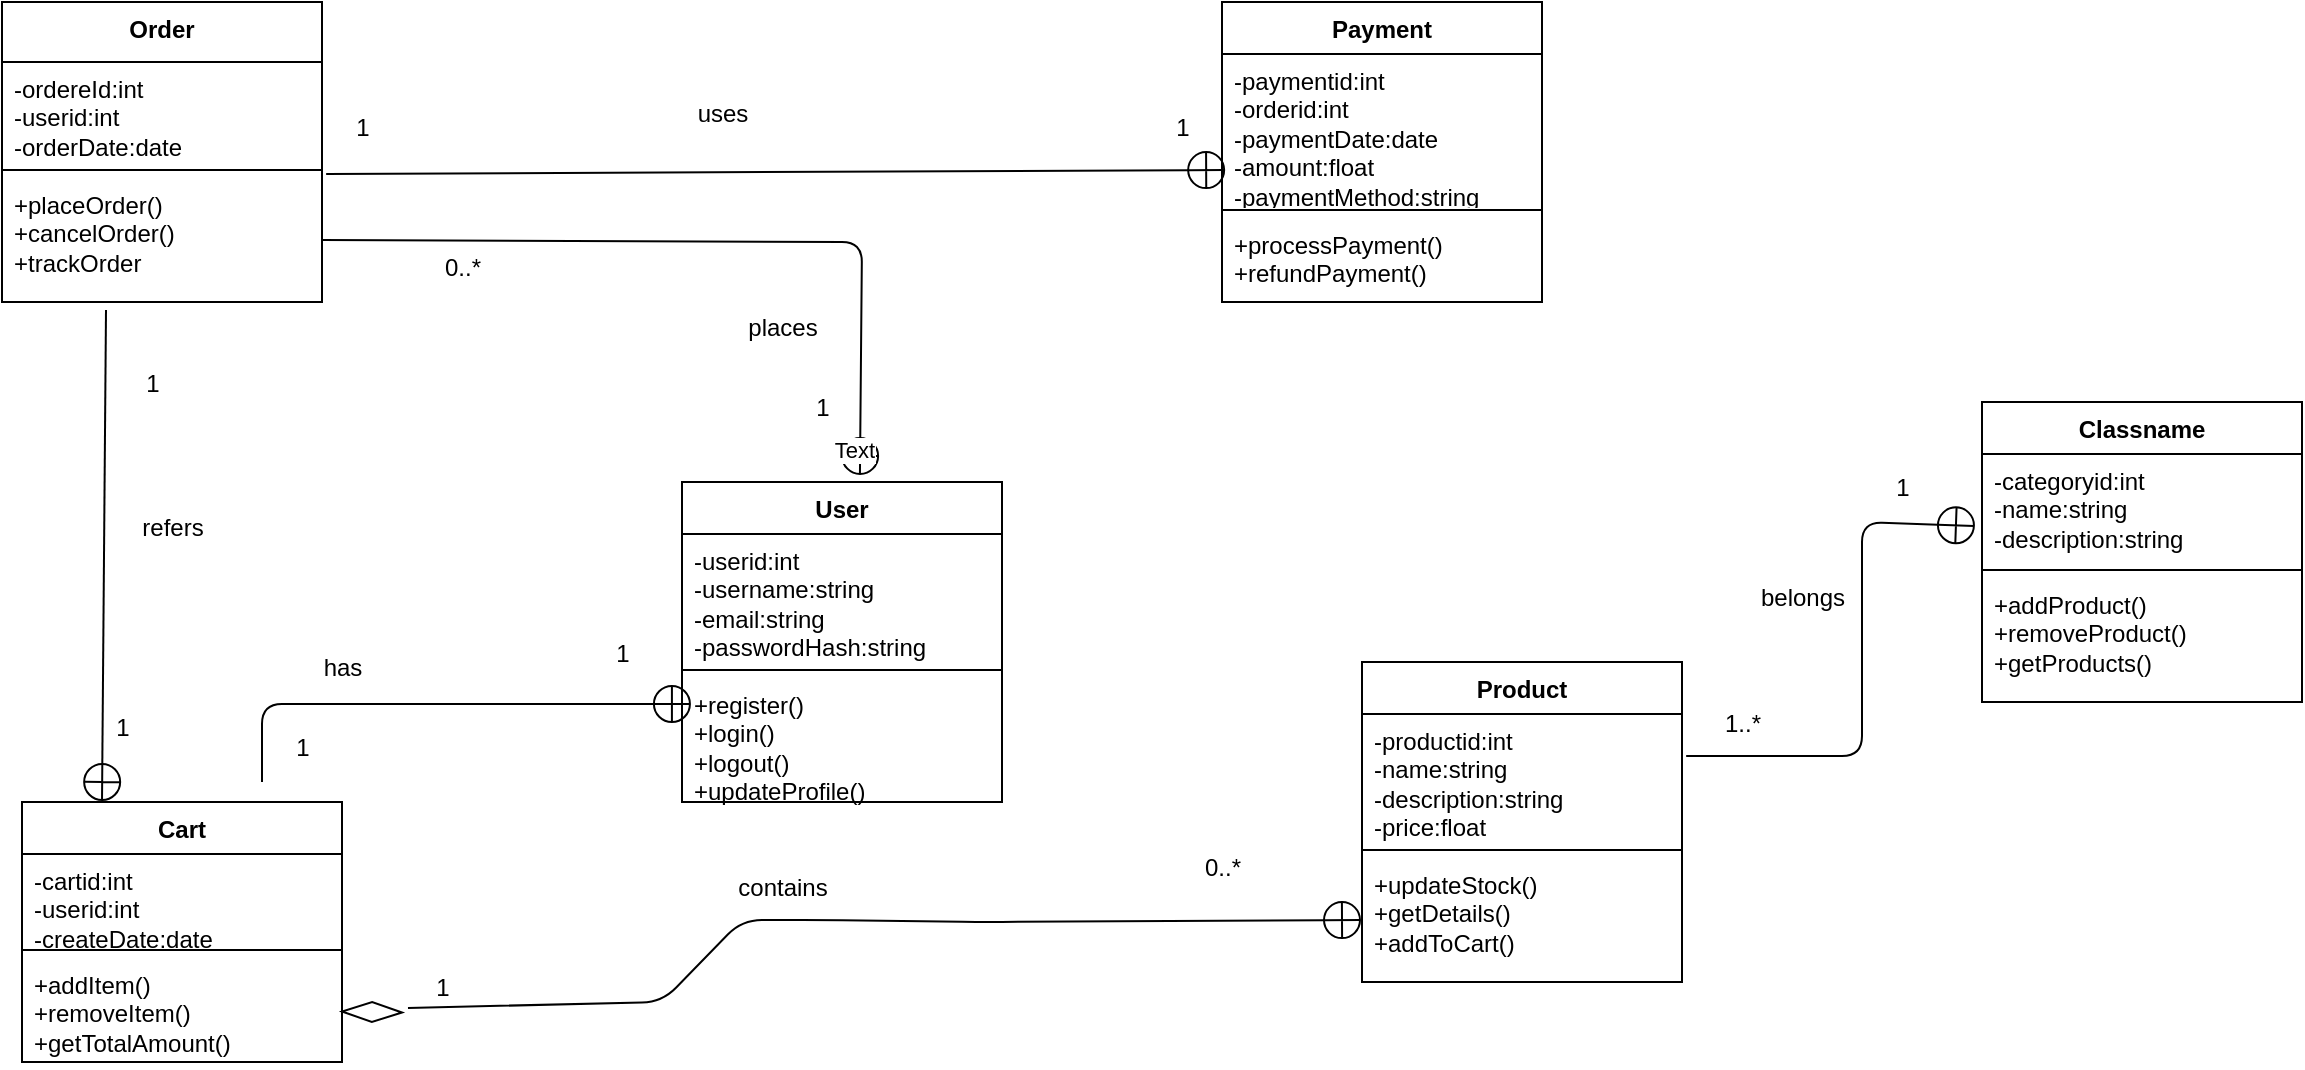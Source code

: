 <mxfile>
    <diagram id="jwoxM6EC3IYtQ2AfiY4R" name="Page-1">
        <mxGraphModel dx="880" dy="418" grid="1" gridSize="10" guides="1" tooltips="1" connect="1" arrows="1" fold="1" page="1" pageScale="1" pageWidth="827" pageHeight="1169" math="0" shadow="0">
            <root>
                <mxCell id="0"/>
                <mxCell id="1" parent="0"/>
                <mxCell id="2" value="Order" style="swimlane;fontStyle=1;align=center;verticalAlign=top;childLayout=stackLayout;horizontal=1;startSize=30;horizontalStack=0;resizeParent=1;resizeParentMax=0;resizeLast=0;collapsible=1;marginBottom=0;whiteSpace=wrap;html=1;" parent="1" vertex="1">
                    <mxGeometry x="70" y="60" width="160" height="150" as="geometry"/>
                </mxCell>
                <mxCell id="3" value="-ordereId:int&lt;div&gt;-userid:int&lt;/div&gt;&lt;div&gt;-orderDate:date&lt;/div&gt;&lt;div&gt;&lt;br&gt;&lt;/div&gt;" style="text;strokeColor=none;fillColor=none;align=left;verticalAlign=top;spacingLeft=4;spacingRight=4;overflow=hidden;rotatable=0;points=[[0,0.5],[1,0.5]];portConstraint=eastwest;whiteSpace=wrap;html=1;" parent="2" vertex="1">
                    <mxGeometry y="30" width="160" height="50" as="geometry"/>
                </mxCell>
                <mxCell id="4" value="" style="line;strokeWidth=1;fillColor=none;align=left;verticalAlign=middle;spacingTop=-1;spacingLeft=3;spacingRight=3;rotatable=0;labelPosition=right;points=[];portConstraint=eastwest;strokeColor=inherit;" parent="2" vertex="1">
                    <mxGeometry y="80" width="160" height="8" as="geometry"/>
                </mxCell>
                <mxCell id="5" value="+placeOrder()&lt;div&gt;+cancelOrder()&lt;/div&gt;&lt;div&gt;+trackOrder&lt;/div&gt;" style="text;strokeColor=none;fillColor=none;align=left;verticalAlign=top;spacingLeft=4;spacingRight=4;overflow=hidden;rotatable=0;points=[[0,0.5],[1,0.5]];portConstraint=eastwest;whiteSpace=wrap;html=1;" parent="2" vertex="1">
                    <mxGeometry y="88" width="160" height="62" as="geometry"/>
                </mxCell>
                <mxCell id="6" value="Payment" style="swimlane;fontStyle=1;align=center;verticalAlign=top;childLayout=stackLayout;horizontal=1;startSize=26;horizontalStack=0;resizeParent=1;resizeParentMax=0;resizeLast=0;collapsible=1;marginBottom=0;whiteSpace=wrap;html=1;" parent="1" vertex="1">
                    <mxGeometry x="680" y="60" width="160" height="150" as="geometry"/>
                </mxCell>
                <mxCell id="7" value="-paymentid:int&lt;div&gt;-orderid:int&lt;/div&gt;&lt;div&gt;-paymentDate:date&lt;/div&gt;&lt;div&gt;-amount:float&lt;/div&gt;&lt;div&gt;-paymentMethod:string&lt;/div&gt;" style="text;strokeColor=none;fillColor=none;align=left;verticalAlign=top;spacingLeft=4;spacingRight=4;overflow=hidden;rotatable=0;points=[[0,0.5],[1,0.5]];portConstraint=eastwest;whiteSpace=wrap;html=1;" parent="6" vertex="1">
                    <mxGeometry y="26" width="160" height="74" as="geometry"/>
                </mxCell>
                <mxCell id="8" value="" style="line;strokeWidth=1;fillColor=none;align=left;verticalAlign=middle;spacingTop=-1;spacingLeft=3;spacingRight=3;rotatable=0;labelPosition=right;points=[];portConstraint=eastwest;strokeColor=inherit;" parent="6" vertex="1">
                    <mxGeometry y="100" width="160" height="8" as="geometry"/>
                </mxCell>
                <mxCell id="9" value="+processPayment()&lt;div&gt;+refundPayment()&lt;/div&gt;" style="text;strokeColor=none;fillColor=none;align=left;verticalAlign=top;spacingLeft=4;spacingRight=4;overflow=hidden;rotatable=0;points=[[0,0.5],[1,0.5]];portConstraint=eastwest;whiteSpace=wrap;html=1;" parent="6" vertex="1">
                    <mxGeometry y="108" width="160" height="42" as="geometry"/>
                </mxCell>
                <mxCell id="10" value="" style="endArrow=circlePlus;startArrow=none;endFill=0;startFill=0;endSize=8;html=1;labelBackgroundColor=none;exitX=1.013;exitY=-0.032;exitDx=0;exitDy=0;exitPerimeter=0;entryX=0.013;entryY=0.784;entryDx=0;entryDy=0;entryPerimeter=0;" parent="1" source="5" target="7" edge="1">
                    <mxGeometry width="160" relative="1" as="geometry">
                        <mxPoint x="360" y="190" as="sourcePoint"/>
                        <mxPoint x="520" y="190" as="targetPoint"/>
                    </mxGeometry>
                </mxCell>
                <mxCell id="11" value="1" style="text;html=1;align=center;verticalAlign=middle;resizable=0;points=[];autosize=1;strokeColor=none;fillColor=none;" parent="1" vertex="1">
                    <mxGeometry x="235" y="108" width="30" height="30" as="geometry"/>
                </mxCell>
                <mxCell id="12" value="1" style="text;html=1;align=center;verticalAlign=middle;resizable=0;points=[];autosize=1;strokeColor=none;fillColor=none;" parent="1" vertex="1">
                    <mxGeometry x="645" y="108" width="30" height="30" as="geometry"/>
                </mxCell>
                <mxCell id="13" value="User" style="swimlane;fontStyle=1;align=center;verticalAlign=top;childLayout=stackLayout;horizontal=1;startSize=26;horizontalStack=0;resizeParent=1;resizeParentMax=0;resizeLast=0;collapsible=1;marginBottom=0;whiteSpace=wrap;html=1;" parent="1" vertex="1">
                    <mxGeometry x="410" y="300" width="160" height="160" as="geometry"/>
                </mxCell>
                <mxCell id="14" value="-userid:int&lt;div&gt;-username:string&lt;/div&gt;&lt;div&gt;-email:string&lt;/div&gt;&lt;div&gt;-passwordHash:string&lt;/div&gt;" style="text;strokeColor=none;fillColor=none;align=left;verticalAlign=top;spacingLeft=4;spacingRight=4;overflow=hidden;rotatable=0;points=[[0,0.5],[1,0.5]];portConstraint=eastwest;whiteSpace=wrap;html=1;" parent="13" vertex="1">
                    <mxGeometry y="26" width="160" height="64" as="geometry"/>
                </mxCell>
                <mxCell id="15" value="" style="line;strokeWidth=1;fillColor=none;align=left;verticalAlign=middle;spacingTop=-1;spacingLeft=3;spacingRight=3;rotatable=0;labelPosition=right;points=[];portConstraint=eastwest;strokeColor=inherit;" parent="13" vertex="1">
                    <mxGeometry y="90" width="160" height="8" as="geometry"/>
                </mxCell>
                <mxCell id="16" value="+register()&lt;div&gt;+login()&lt;/div&gt;&lt;div&gt;+logout()&lt;/div&gt;&lt;div&gt;+updateProfile()&lt;/div&gt;" style="text;strokeColor=none;fillColor=none;align=left;verticalAlign=top;spacingLeft=4;spacingRight=4;overflow=hidden;rotatable=0;points=[[0,0.5],[1,0.5]];portConstraint=eastwest;whiteSpace=wrap;html=1;" parent="13" vertex="1">
                    <mxGeometry y="98" width="160" height="62" as="geometry"/>
                </mxCell>
                <mxCell id="18" value="" style="endArrow=circlePlus;startArrow=none;endFill=0;startFill=0;endSize=8;html=1;labelBackgroundColor=none;entryX=0.556;entryY=-0.019;entryDx=0;entryDy=0;entryPerimeter=0;exitX=1;exitY=0.5;exitDx=0;exitDy=0;" parent="1" source="5" target="13" edge="1">
                    <mxGeometry width="160" relative="1" as="geometry">
                        <mxPoint x="200" y="280" as="sourcePoint"/>
                        <mxPoint x="360" y="280" as="targetPoint"/>
                        <Array as="points">
                            <mxPoint x="500" y="180"/>
                        </Array>
                    </mxGeometry>
                </mxCell>
                <mxCell id="19" value="Text" style="edgeLabel;html=1;align=center;verticalAlign=middle;resizable=0;points=[];" parent="18" vertex="1" connectable="0">
                    <mxGeometry x="0.933" y="-3" relative="1" as="geometry">
                        <mxPoint as="offset"/>
                    </mxGeometry>
                </mxCell>
                <mxCell id="20" value="0..*" style="text;html=1;align=center;verticalAlign=middle;resizable=0;points=[];autosize=1;strokeColor=none;fillColor=none;" parent="1" vertex="1">
                    <mxGeometry x="280" y="178" width="40" height="30" as="geometry"/>
                </mxCell>
                <mxCell id="21" value="places" style="text;html=1;align=center;verticalAlign=middle;resizable=0;points=[];autosize=1;strokeColor=none;fillColor=none;" parent="1" vertex="1">
                    <mxGeometry x="430" y="208" width="60" height="30" as="geometry"/>
                </mxCell>
                <mxCell id="22" value="1" style="text;html=1;align=center;verticalAlign=middle;resizable=0;points=[];autosize=1;strokeColor=none;fillColor=none;" parent="1" vertex="1">
                    <mxGeometry x="465" y="248" width="30" height="30" as="geometry"/>
                </mxCell>
                <mxCell id="23" value="Cart" style="swimlane;fontStyle=1;align=center;verticalAlign=top;childLayout=stackLayout;horizontal=1;startSize=26;horizontalStack=0;resizeParent=1;resizeParentMax=0;resizeLast=0;collapsible=1;marginBottom=0;whiteSpace=wrap;html=1;" parent="1" vertex="1">
                    <mxGeometry x="80" y="460" width="160" height="130" as="geometry"/>
                </mxCell>
                <mxCell id="24" value="-cartid:int&lt;div&gt;-userid:int&lt;/div&gt;&lt;div&gt;-createDate:date&lt;/div&gt;" style="text;strokeColor=none;fillColor=none;align=left;verticalAlign=top;spacingLeft=4;spacingRight=4;overflow=hidden;rotatable=0;points=[[0,0.5],[1,0.5]];portConstraint=eastwest;whiteSpace=wrap;html=1;" parent="23" vertex="1">
                    <mxGeometry y="26" width="160" height="44" as="geometry"/>
                </mxCell>
                <mxCell id="25" value="" style="line;strokeWidth=1;fillColor=none;align=left;verticalAlign=middle;spacingTop=-1;spacingLeft=3;spacingRight=3;rotatable=0;labelPosition=right;points=[];portConstraint=eastwest;strokeColor=inherit;" parent="23" vertex="1">
                    <mxGeometry y="70" width="160" height="8" as="geometry"/>
                </mxCell>
                <mxCell id="26" value="+addItem()&lt;div&gt;+removeItem()&lt;/div&gt;&lt;div&gt;+getTotalAmount()&lt;/div&gt;" style="text;strokeColor=none;fillColor=none;align=left;verticalAlign=top;spacingLeft=4;spacingRight=4;overflow=hidden;rotatable=0;points=[[0,0.5],[1,0.5]];portConstraint=eastwest;whiteSpace=wrap;html=1;" parent="23" vertex="1">
                    <mxGeometry y="78" width="160" height="52" as="geometry"/>
                </mxCell>
                <mxCell id="30" value="" style="endArrow=circlePlus;startArrow=none;endFill=0;startFill=0;endSize=8;html=1;labelBackgroundColor=none;entryX=0.031;entryY=0.21;entryDx=0;entryDy=0;entryPerimeter=0;" parent="1" target="16" edge="1">
                    <mxGeometry width="160" relative="1" as="geometry">
                        <mxPoint x="200" y="450" as="sourcePoint"/>
                        <mxPoint x="350" y="380" as="targetPoint"/>
                        <Array as="points">
                            <mxPoint x="200" y="411"/>
                        </Array>
                    </mxGeometry>
                </mxCell>
                <mxCell id="31" value="" style="endArrow=circlePlus;startArrow=none;endFill=0;startFill=0;endSize=8;html=1;labelBackgroundColor=none;exitX=0.325;exitY=1.065;exitDx=0;exitDy=0;exitPerimeter=0;entryX=0.25;entryY=0;entryDx=0;entryDy=0;" parent="1" source="5" target="23" edge="1">
                    <mxGeometry width="160" relative="1" as="geometry">
                        <mxPoint x="190" y="190" as="sourcePoint"/>
                        <mxPoint x="230" y="320" as="targetPoint"/>
                    </mxGeometry>
                </mxCell>
                <mxCell id="32" value="1&lt;div&gt;&lt;br&gt;&lt;/div&gt;" style="text;html=1;align=center;verticalAlign=middle;resizable=0;points=[];autosize=1;strokeColor=none;fillColor=none;" parent="1" vertex="1">
                    <mxGeometry x="130" y="238" width="30" height="40" as="geometry"/>
                </mxCell>
                <mxCell id="33" value="1" style="text;html=1;align=center;verticalAlign=middle;resizable=0;points=[];autosize=1;strokeColor=none;fillColor=none;" parent="1" vertex="1">
                    <mxGeometry x="115" y="408" width="30" height="30" as="geometry"/>
                </mxCell>
                <mxCell id="34" value="refers" style="text;html=1;align=center;verticalAlign=middle;resizable=0;points=[];autosize=1;strokeColor=none;fillColor=none;" parent="1" vertex="1">
                    <mxGeometry x="130" y="308" width="50" height="30" as="geometry"/>
                </mxCell>
                <mxCell id="35" value="1&lt;div&gt;&lt;br&gt;&lt;/div&gt;" style="text;html=1;align=center;verticalAlign=middle;resizable=0;points=[];autosize=1;strokeColor=none;fillColor=none;" parent="1" vertex="1">
                    <mxGeometry x="365" y="373" width="30" height="40" as="geometry"/>
                </mxCell>
                <mxCell id="36" value="1" style="text;html=1;align=center;verticalAlign=middle;resizable=0;points=[];autosize=1;strokeColor=none;fillColor=none;" parent="1" vertex="1">
                    <mxGeometry x="205" y="418" width="30" height="30" as="geometry"/>
                </mxCell>
                <mxCell id="37" value="has" style="text;html=1;align=center;verticalAlign=middle;resizable=0;points=[];autosize=1;strokeColor=none;fillColor=none;" parent="1" vertex="1">
                    <mxGeometry x="220" y="378" width="40" height="30" as="geometry"/>
                </mxCell>
                <mxCell id="38" value="uses&lt;div&gt;&lt;br&gt;&lt;/div&gt;" style="text;html=1;align=center;verticalAlign=middle;resizable=0;points=[];autosize=1;strokeColor=none;fillColor=none;" parent="1" vertex="1">
                    <mxGeometry x="405" y="103" width="50" height="40" as="geometry"/>
                </mxCell>
                <mxCell id="39" value="Product" style="swimlane;fontStyle=1;align=center;verticalAlign=top;childLayout=stackLayout;horizontal=1;startSize=26;horizontalStack=0;resizeParent=1;resizeParentMax=0;resizeLast=0;collapsible=1;marginBottom=0;whiteSpace=wrap;html=1;" parent="1" vertex="1">
                    <mxGeometry x="750" y="390" width="160" height="160" as="geometry"/>
                </mxCell>
                <mxCell id="40" value="-productid:int&lt;div&gt;-name:string&lt;/div&gt;&lt;div&gt;-description:string&lt;/div&gt;&lt;div&gt;-price:float&lt;/div&gt;" style="text;strokeColor=none;fillColor=none;align=left;verticalAlign=top;spacingLeft=4;spacingRight=4;overflow=hidden;rotatable=0;points=[[0,0.5],[1,0.5]];portConstraint=eastwest;whiteSpace=wrap;html=1;" parent="39" vertex="1">
                    <mxGeometry y="26" width="160" height="64" as="geometry"/>
                </mxCell>
                <mxCell id="41" value="" style="line;strokeWidth=1;fillColor=none;align=left;verticalAlign=middle;spacingTop=-1;spacingLeft=3;spacingRight=3;rotatable=0;labelPosition=right;points=[];portConstraint=eastwest;strokeColor=inherit;" parent="39" vertex="1">
                    <mxGeometry y="90" width="160" height="8" as="geometry"/>
                </mxCell>
                <mxCell id="42" value="+updateStock()&lt;div&gt;+getDetails()&lt;/div&gt;&lt;div&gt;+addToCart()&lt;/div&gt;" style="text;strokeColor=none;fillColor=none;align=left;verticalAlign=top;spacingLeft=4;spacingRight=4;overflow=hidden;rotatable=0;points=[[0,0.5],[1,0.5]];portConstraint=eastwest;whiteSpace=wrap;html=1;" parent="39" vertex="1">
                    <mxGeometry y="98" width="160" height="62" as="geometry"/>
                </mxCell>
                <mxCell id="43" value="" style="endArrow=circlePlus;startArrow=none;endFill=0;startFill=0;endSize=8;html=1;labelBackgroundColor=none;entryX=0;entryY=0.5;entryDx=0;entryDy=0;exitX=-0.067;exitY=0.833;exitDx=0;exitDy=0;exitPerimeter=0;" parent="1" target="42" edge="1" source="46">
                    <mxGeometry width="160" relative="1" as="geometry">
                        <mxPoint x="270" y="570" as="sourcePoint"/>
                        <mxPoint x="480" y="480" as="targetPoint"/>
                        <Array as="points">
                            <mxPoint x="400" y="560"/>
                            <mxPoint x="440" y="519"/>
                            <mxPoint x="480" y="519"/>
                            <mxPoint x="560" y="520"/>
                        </Array>
                    </mxGeometry>
                </mxCell>
                <mxCell id="44" value="" style="rhombus;whiteSpace=wrap;html=1;rotation=91;" parent="1" vertex="1">
                    <mxGeometry x="250" y="550" width="10" height="30" as="geometry"/>
                </mxCell>
                <mxCell id="46" value="1" style="text;html=1;align=center;verticalAlign=middle;resizable=0;points=[];autosize=1;strokeColor=none;fillColor=none;" parent="1" vertex="1">
                    <mxGeometry x="275" y="538" width="30" height="30" as="geometry"/>
                </mxCell>
                <mxCell id="47" value="contains" style="text;html=1;align=center;verticalAlign=middle;resizable=0;points=[];autosize=1;strokeColor=none;fillColor=none;" parent="1" vertex="1">
                    <mxGeometry x="425" y="488" width="70" height="30" as="geometry"/>
                </mxCell>
                <mxCell id="48" value="0..*" style="text;html=1;align=center;verticalAlign=middle;resizable=0;points=[];autosize=1;strokeColor=none;fillColor=none;" parent="1" vertex="1">
                    <mxGeometry x="660" y="478" width="40" height="30" as="geometry"/>
                </mxCell>
                <mxCell id="49" value="Classname" style="swimlane;fontStyle=1;align=center;verticalAlign=top;childLayout=stackLayout;horizontal=1;startSize=26;horizontalStack=0;resizeParent=1;resizeParentMax=0;resizeLast=0;collapsible=1;marginBottom=0;whiteSpace=wrap;html=1;" parent="1" vertex="1">
                    <mxGeometry x="1060" y="260" width="160" height="150" as="geometry"/>
                </mxCell>
                <mxCell id="50" value="-categoryid:int&lt;div&gt;-name:string&lt;/div&gt;&lt;div&gt;-description:string&lt;/div&gt;" style="text;strokeColor=none;fillColor=none;align=left;verticalAlign=top;spacingLeft=4;spacingRight=4;overflow=hidden;rotatable=0;points=[[0,0.5],[1,0.5]];portConstraint=eastwest;whiteSpace=wrap;html=1;" parent="49" vertex="1">
                    <mxGeometry y="26" width="160" height="54" as="geometry"/>
                </mxCell>
                <mxCell id="51" value="" style="line;strokeWidth=1;fillColor=none;align=left;verticalAlign=middle;spacingTop=-1;spacingLeft=3;spacingRight=3;rotatable=0;labelPosition=right;points=[];portConstraint=eastwest;strokeColor=inherit;" parent="49" vertex="1">
                    <mxGeometry y="80" width="160" height="8" as="geometry"/>
                </mxCell>
                <mxCell id="52" value="+addProduct()&lt;div&gt;+removeProduct()&lt;/div&gt;&lt;div&gt;+getProducts()&lt;/div&gt;" style="text;strokeColor=none;fillColor=none;align=left;verticalAlign=top;spacingLeft=4;spacingRight=4;overflow=hidden;rotatable=0;points=[[0,0.5],[1,0.5]];portConstraint=eastwest;whiteSpace=wrap;html=1;" parent="49" vertex="1">
                    <mxGeometry y="88" width="160" height="62" as="geometry"/>
                </mxCell>
                <mxCell id="53" value="" style="endArrow=circlePlus;startArrow=none;endFill=0;startFill=0;endSize=8;html=1;labelBackgroundColor=none;exitX=1.013;exitY=0.328;exitDx=0;exitDy=0;exitPerimeter=0;entryX=-0.019;entryY=0.667;entryDx=0;entryDy=0;entryPerimeter=0;" parent="1" source="40" target="50" edge="1">
                    <mxGeometry width="160" relative="1" as="geometry">
                        <mxPoint x="870" y="390" as="sourcePoint"/>
                        <mxPoint x="1050" y="310" as="targetPoint"/>
                        <Array as="points">
                            <mxPoint x="1000" y="437"/>
                            <mxPoint x="1000" y="320"/>
                        </Array>
                    </mxGeometry>
                </mxCell>
                <mxCell id="54" value="1..*&lt;div&gt;&lt;br&gt;&lt;/div&gt;" style="text;html=1;align=center;verticalAlign=middle;resizable=0;points=[];autosize=1;strokeColor=none;fillColor=none;" parent="1" vertex="1">
                    <mxGeometry x="920" y="408" width="40" height="40" as="geometry"/>
                </mxCell>
                <mxCell id="55" value="1" style="text;html=1;align=center;verticalAlign=middle;resizable=0;points=[];autosize=1;strokeColor=none;fillColor=none;" parent="1" vertex="1">
                    <mxGeometry x="1005" y="288" width="30" height="30" as="geometry"/>
                </mxCell>
                <mxCell id="56" value="belongs" style="text;html=1;align=center;verticalAlign=middle;resizable=0;points=[];autosize=1;strokeColor=none;fillColor=none;" parent="1" vertex="1">
                    <mxGeometry x="935" y="343" width="70" height="30" as="geometry"/>
                </mxCell>
            </root>
        </mxGraphModel>
    </diagram>
</mxfile>